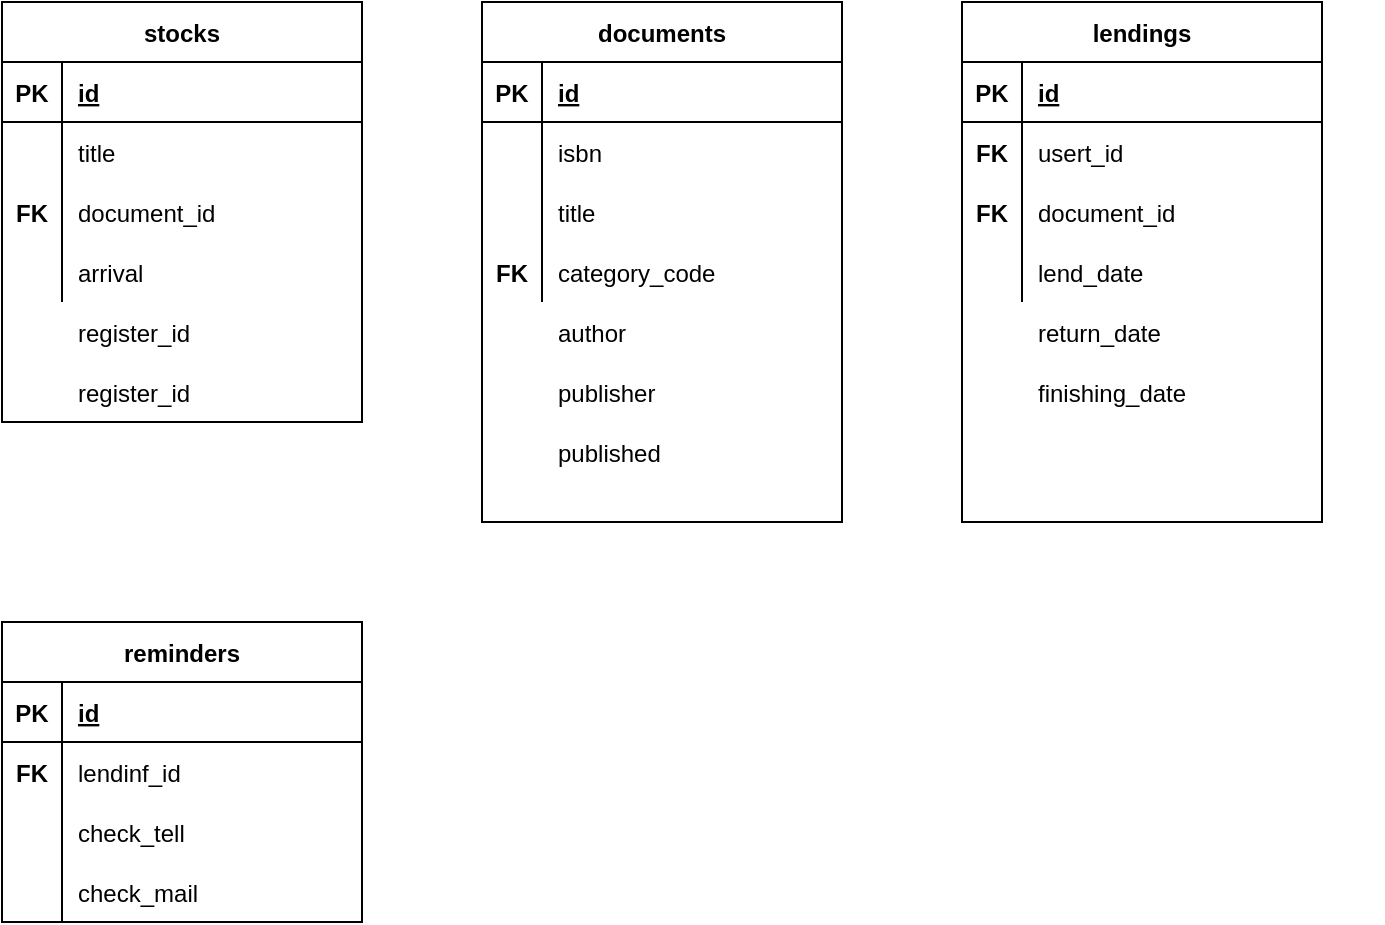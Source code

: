 <mxfile version="16.5.1" type="device"><diagram id="R2lEEEUBdFMjLlhIrx00" name="Page-1"><mxGraphModel dx="868" dy="553" grid="1" gridSize="10" guides="1" tooltips="1" connect="1" arrows="1" fold="1" page="1" pageScale="1" pageWidth="850" pageHeight="1100" math="0" shadow="0" extFonts="Permanent Marker^https://fonts.googleapis.com/css?family=Permanent+Marker"><root><mxCell id="0"/><mxCell id="1" parent="0"/><mxCell id="-zecG1Vx4yt0GmH7Lwkb-1" value="stocks" style="shape=table;startSize=30;container=1;collapsible=1;childLayout=tableLayout;fixedRows=1;rowLines=0;fontStyle=1;align=center;resizeLast=1;" parent="1" vertex="1"><mxGeometry x="30" y="10" width="180" height="210" as="geometry"/></mxCell><mxCell id="-zecG1Vx4yt0GmH7Lwkb-2" value="" style="shape=tableRow;horizontal=0;startSize=0;swimlaneHead=0;swimlaneBody=0;fillColor=none;collapsible=0;dropTarget=0;points=[[0,0.5],[1,0.5]];portConstraint=eastwest;top=0;left=0;right=0;bottom=1;" parent="-zecG1Vx4yt0GmH7Lwkb-1" vertex="1"><mxGeometry y="30" width="180" height="30" as="geometry"/></mxCell><mxCell id="-zecG1Vx4yt0GmH7Lwkb-3" value="PK" style="shape=partialRectangle;connectable=0;fillColor=none;top=0;left=0;bottom=0;right=0;fontStyle=1;overflow=hidden;" parent="-zecG1Vx4yt0GmH7Lwkb-2" vertex="1"><mxGeometry width="30" height="30" as="geometry"><mxRectangle width="30" height="30" as="alternateBounds"/></mxGeometry></mxCell><mxCell id="-zecG1Vx4yt0GmH7Lwkb-4" value="id" style="shape=partialRectangle;connectable=0;fillColor=none;top=0;left=0;bottom=0;right=0;align=left;spacingLeft=6;fontStyle=5;overflow=hidden;" parent="-zecG1Vx4yt0GmH7Lwkb-2" vertex="1"><mxGeometry x="30" width="150" height="30" as="geometry"><mxRectangle width="150" height="30" as="alternateBounds"/></mxGeometry></mxCell><mxCell id="-zecG1Vx4yt0GmH7Lwkb-5" value="" style="shape=tableRow;horizontal=0;startSize=0;swimlaneHead=0;swimlaneBody=0;fillColor=none;collapsible=0;dropTarget=0;points=[[0,0.5],[1,0.5]];portConstraint=eastwest;top=0;left=0;right=0;bottom=0;" parent="-zecG1Vx4yt0GmH7Lwkb-1" vertex="1"><mxGeometry y="60" width="180" height="30" as="geometry"/></mxCell><mxCell id="-zecG1Vx4yt0GmH7Lwkb-6" value="" style="shape=partialRectangle;connectable=0;fillColor=none;top=0;left=0;bottom=0;right=0;editable=1;overflow=hidden;" parent="-zecG1Vx4yt0GmH7Lwkb-5" vertex="1"><mxGeometry width="30" height="30" as="geometry"><mxRectangle width="30" height="30" as="alternateBounds"/></mxGeometry></mxCell><mxCell id="-zecG1Vx4yt0GmH7Lwkb-7" value="title" style="shape=partialRectangle;connectable=0;fillColor=none;top=0;left=0;bottom=0;right=0;align=left;spacingLeft=6;overflow=hidden;" parent="-zecG1Vx4yt0GmH7Lwkb-5" vertex="1"><mxGeometry x="30" width="150" height="30" as="geometry"><mxRectangle width="150" height="30" as="alternateBounds"/></mxGeometry></mxCell><mxCell id="-zecG1Vx4yt0GmH7Lwkb-8" value="" style="shape=tableRow;horizontal=0;startSize=0;swimlaneHead=0;swimlaneBody=0;fillColor=none;collapsible=0;dropTarget=0;points=[[0,0.5],[1,0.5]];portConstraint=eastwest;top=0;left=0;right=0;bottom=0;" parent="-zecG1Vx4yt0GmH7Lwkb-1" vertex="1"><mxGeometry y="90" width="180" height="30" as="geometry"/></mxCell><mxCell id="-zecG1Vx4yt0GmH7Lwkb-9" value="" style="shape=partialRectangle;connectable=0;fillColor=none;top=0;left=0;bottom=0;right=0;editable=1;overflow=hidden;" parent="-zecG1Vx4yt0GmH7Lwkb-8" vertex="1"><mxGeometry width="30" height="30" as="geometry"><mxRectangle width="30" height="30" as="alternateBounds"/></mxGeometry></mxCell><mxCell id="-zecG1Vx4yt0GmH7Lwkb-10" value="document_id" style="shape=partialRectangle;connectable=0;fillColor=none;top=0;left=0;bottom=0;right=0;align=left;spacingLeft=6;overflow=hidden;" parent="-zecG1Vx4yt0GmH7Lwkb-8" vertex="1"><mxGeometry x="30" width="150" height="30" as="geometry"><mxRectangle width="150" height="30" as="alternateBounds"/></mxGeometry></mxCell><mxCell id="-zecG1Vx4yt0GmH7Lwkb-11" value="" style="shape=tableRow;horizontal=0;startSize=0;swimlaneHead=0;swimlaneBody=0;fillColor=none;collapsible=0;dropTarget=0;points=[[0,0.5],[1,0.5]];portConstraint=eastwest;top=0;left=0;right=0;bottom=0;" parent="-zecG1Vx4yt0GmH7Lwkb-1" vertex="1"><mxGeometry y="120" width="180" height="30" as="geometry"/></mxCell><mxCell id="-zecG1Vx4yt0GmH7Lwkb-12" value="" style="shape=partialRectangle;connectable=0;fillColor=none;top=0;left=0;bottom=0;right=0;editable=1;overflow=hidden;" parent="-zecG1Vx4yt0GmH7Lwkb-11" vertex="1"><mxGeometry width="30" height="30" as="geometry"><mxRectangle width="30" height="30" as="alternateBounds"/></mxGeometry></mxCell><mxCell id="-zecG1Vx4yt0GmH7Lwkb-13" value="arrival" style="shape=partialRectangle;connectable=0;fillColor=none;top=0;left=0;bottom=0;right=0;align=left;spacingLeft=6;overflow=hidden;" parent="-zecG1Vx4yt0GmH7Lwkb-11" vertex="1"><mxGeometry x="30" width="150" height="30" as="geometry"><mxRectangle width="150" height="30" as="alternateBounds"/></mxGeometry></mxCell><mxCell id="-zecG1Vx4yt0GmH7Lwkb-14" value="register_id" style="shape=partialRectangle;connectable=0;fillColor=none;top=0;left=0;bottom=0;right=0;align=left;spacingLeft=6;overflow=hidden;" parent="1" vertex="1"><mxGeometry x="60" y="160" width="150" height="30" as="geometry"><mxRectangle width="150" height="30" as="alternateBounds"/></mxGeometry></mxCell><mxCell id="-zecG1Vx4yt0GmH7Lwkb-15" value="register_id" style="shape=partialRectangle;connectable=0;fillColor=none;top=0;left=0;bottom=0;right=0;align=left;spacingLeft=6;overflow=hidden;" parent="1" vertex="1"><mxGeometry x="60" y="190" width="150" height="30" as="geometry"><mxRectangle width="150" height="30" as="alternateBounds"/></mxGeometry></mxCell><mxCell id="-zecG1Vx4yt0GmH7Lwkb-16" value="documents" style="shape=table;startSize=30;container=1;collapsible=1;childLayout=tableLayout;fixedRows=1;rowLines=0;fontStyle=1;align=center;resizeLast=1;" parent="1" vertex="1"><mxGeometry x="270" y="10" width="180" height="260" as="geometry"/></mxCell><mxCell id="-zecG1Vx4yt0GmH7Lwkb-17" value="" style="shape=tableRow;horizontal=0;startSize=0;swimlaneHead=0;swimlaneBody=0;fillColor=none;collapsible=0;dropTarget=0;points=[[0,0.5],[1,0.5]];portConstraint=eastwest;top=0;left=0;right=0;bottom=1;" parent="-zecG1Vx4yt0GmH7Lwkb-16" vertex="1"><mxGeometry y="30" width="180" height="30" as="geometry"/></mxCell><mxCell id="-zecG1Vx4yt0GmH7Lwkb-18" value="PK" style="shape=partialRectangle;connectable=0;fillColor=none;top=0;left=0;bottom=0;right=0;fontStyle=1;overflow=hidden;" parent="-zecG1Vx4yt0GmH7Lwkb-17" vertex="1"><mxGeometry width="30" height="30" as="geometry"><mxRectangle width="30" height="30" as="alternateBounds"/></mxGeometry></mxCell><mxCell id="-zecG1Vx4yt0GmH7Lwkb-19" value="id" style="shape=partialRectangle;connectable=0;fillColor=none;top=0;left=0;bottom=0;right=0;align=left;spacingLeft=6;fontStyle=5;overflow=hidden;" parent="-zecG1Vx4yt0GmH7Lwkb-17" vertex="1"><mxGeometry x="30" width="150" height="30" as="geometry"><mxRectangle width="150" height="30" as="alternateBounds"/></mxGeometry></mxCell><mxCell id="-zecG1Vx4yt0GmH7Lwkb-20" value="" style="shape=tableRow;horizontal=0;startSize=0;swimlaneHead=0;swimlaneBody=0;fillColor=none;collapsible=0;dropTarget=0;points=[[0,0.5],[1,0.5]];portConstraint=eastwest;top=0;left=0;right=0;bottom=0;" parent="-zecG1Vx4yt0GmH7Lwkb-16" vertex="1"><mxGeometry y="60" width="180" height="30" as="geometry"/></mxCell><mxCell id="-zecG1Vx4yt0GmH7Lwkb-21" value="" style="shape=partialRectangle;connectable=0;fillColor=none;top=0;left=0;bottom=0;right=0;editable=1;overflow=hidden;" parent="-zecG1Vx4yt0GmH7Lwkb-20" vertex="1"><mxGeometry width="30" height="30" as="geometry"><mxRectangle width="30" height="30" as="alternateBounds"/></mxGeometry></mxCell><mxCell id="-zecG1Vx4yt0GmH7Lwkb-22" value="isbn" style="shape=partialRectangle;connectable=0;fillColor=none;top=0;left=0;bottom=0;right=0;align=left;spacingLeft=6;overflow=hidden;" parent="-zecG1Vx4yt0GmH7Lwkb-20" vertex="1"><mxGeometry x="30" width="150" height="30" as="geometry"><mxRectangle width="150" height="30" as="alternateBounds"/></mxGeometry></mxCell><mxCell id="-zecG1Vx4yt0GmH7Lwkb-23" value="" style="shape=tableRow;horizontal=0;startSize=0;swimlaneHead=0;swimlaneBody=0;fillColor=none;collapsible=0;dropTarget=0;points=[[0,0.5],[1,0.5]];portConstraint=eastwest;top=0;left=0;right=0;bottom=0;" parent="-zecG1Vx4yt0GmH7Lwkb-16" vertex="1"><mxGeometry y="90" width="180" height="30" as="geometry"/></mxCell><mxCell id="-zecG1Vx4yt0GmH7Lwkb-24" value="" style="shape=partialRectangle;connectable=0;fillColor=none;top=0;left=0;bottom=0;right=0;editable=1;overflow=hidden;" parent="-zecG1Vx4yt0GmH7Lwkb-23" vertex="1"><mxGeometry width="30" height="30" as="geometry"><mxRectangle width="30" height="30" as="alternateBounds"/></mxGeometry></mxCell><mxCell id="-zecG1Vx4yt0GmH7Lwkb-25" value="title" style="shape=partialRectangle;connectable=0;fillColor=none;top=0;left=0;bottom=0;right=0;align=left;spacingLeft=6;overflow=hidden;" parent="-zecG1Vx4yt0GmH7Lwkb-23" vertex="1"><mxGeometry x="30" width="150" height="30" as="geometry"><mxRectangle width="150" height="30" as="alternateBounds"/></mxGeometry></mxCell><mxCell id="-zecG1Vx4yt0GmH7Lwkb-26" value="" style="shape=tableRow;horizontal=0;startSize=0;swimlaneHead=0;swimlaneBody=0;fillColor=none;collapsible=0;dropTarget=0;points=[[0,0.5],[1,0.5]];portConstraint=eastwest;top=0;left=0;right=0;bottom=0;" parent="-zecG1Vx4yt0GmH7Lwkb-16" vertex="1"><mxGeometry y="120" width="180" height="30" as="geometry"/></mxCell><mxCell id="-zecG1Vx4yt0GmH7Lwkb-27" value="" style="shape=partialRectangle;connectable=0;fillColor=none;top=0;left=0;bottom=0;right=0;editable=1;overflow=hidden;" parent="-zecG1Vx4yt0GmH7Lwkb-26" vertex="1"><mxGeometry width="30" height="30" as="geometry"><mxRectangle width="30" height="30" as="alternateBounds"/></mxGeometry></mxCell><mxCell id="-zecG1Vx4yt0GmH7Lwkb-28" value="category_code" style="shape=partialRectangle;connectable=0;fillColor=none;top=0;left=0;bottom=0;right=0;align=left;spacingLeft=6;overflow=hidden;" parent="-zecG1Vx4yt0GmH7Lwkb-26" vertex="1"><mxGeometry x="30" width="150" height="30" as="geometry"><mxRectangle width="150" height="30" as="alternateBounds"/></mxGeometry></mxCell><mxCell id="-zecG1Vx4yt0GmH7Lwkb-29" value="author" style="shape=partialRectangle;connectable=0;fillColor=none;top=0;left=0;bottom=0;right=0;align=left;spacingLeft=6;overflow=hidden;" parent="1" vertex="1"><mxGeometry x="300" y="160" width="150" height="30" as="geometry"><mxRectangle width="150" height="30" as="alternateBounds"/></mxGeometry></mxCell><mxCell id="-zecG1Vx4yt0GmH7Lwkb-30" value="publisher" style="shape=partialRectangle;connectable=0;fillColor=none;top=0;left=0;bottom=0;right=0;align=left;spacingLeft=6;overflow=hidden;" parent="1" vertex="1"><mxGeometry x="300" y="190" width="150" height="30" as="geometry"><mxRectangle width="150" height="30" as="alternateBounds"/></mxGeometry></mxCell><mxCell id="-zecG1Vx4yt0GmH7Lwkb-31" value="published" style="shape=partialRectangle;connectable=0;fillColor=none;top=0;left=0;bottom=0;right=0;align=left;spacingLeft=6;overflow=hidden;" parent="1" vertex="1"><mxGeometry x="300" y="220" width="150" height="30" as="geometry"><mxRectangle width="150" height="30" as="alternateBounds"/></mxGeometry></mxCell><mxCell id="-zecG1Vx4yt0GmH7Lwkb-32" value="lendings" style="shape=table;startSize=30;container=1;collapsible=1;childLayout=tableLayout;fixedRows=1;rowLines=0;fontStyle=1;align=center;resizeLast=1;" parent="1" vertex="1"><mxGeometry x="510" y="10" width="180" height="260" as="geometry"/></mxCell><mxCell id="-zecG1Vx4yt0GmH7Lwkb-33" value="" style="shape=tableRow;horizontal=0;startSize=0;swimlaneHead=0;swimlaneBody=0;fillColor=none;collapsible=0;dropTarget=0;points=[[0,0.5],[1,0.5]];portConstraint=eastwest;top=0;left=0;right=0;bottom=1;" parent="-zecG1Vx4yt0GmH7Lwkb-32" vertex="1"><mxGeometry y="30" width="180" height="30" as="geometry"/></mxCell><mxCell id="-zecG1Vx4yt0GmH7Lwkb-34" value="PK" style="shape=partialRectangle;connectable=0;fillColor=none;top=0;left=0;bottom=0;right=0;fontStyle=1;overflow=hidden;" parent="-zecG1Vx4yt0GmH7Lwkb-33" vertex="1"><mxGeometry width="30" height="30" as="geometry"><mxRectangle width="30" height="30" as="alternateBounds"/></mxGeometry></mxCell><mxCell id="-zecG1Vx4yt0GmH7Lwkb-35" value="id" style="shape=partialRectangle;connectable=0;fillColor=none;top=0;left=0;bottom=0;right=0;align=left;spacingLeft=6;fontStyle=5;overflow=hidden;" parent="-zecG1Vx4yt0GmH7Lwkb-33" vertex="1"><mxGeometry x="30" width="150" height="30" as="geometry"><mxRectangle width="150" height="30" as="alternateBounds"/></mxGeometry></mxCell><mxCell id="-zecG1Vx4yt0GmH7Lwkb-36" value="" style="shape=tableRow;horizontal=0;startSize=0;swimlaneHead=0;swimlaneBody=0;fillColor=none;collapsible=0;dropTarget=0;points=[[0,0.5],[1,0.5]];portConstraint=eastwest;top=0;left=0;right=0;bottom=0;" parent="-zecG1Vx4yt0GmH7Lwkb-32" vertex="1"><mxGeometry y="60" width="180" height="30" as="geometry"/></mxCell><mxCell id="-zecG1Vx4yt0GmH7Lwkb-37" value="" style="shape=partialRectangle;connectable=0;fillColor=none;top=0;left=0;bottom=0;right=0;editable=1;overflow=hidden;" parent="-zecG1Vx4yt0GmH7Lwkb-36" vertex="1"><mxGeometry width="30" height="30" as="geometry"><mxRectangle width="30" height="30" as="alternateBounds"/></mxGeometry></mxCell><mxCell id="-zecG1Vx4yt0GmH7Lwkb-38" value="usert_id" style="shape=partialRectangle;connectable=0;fillColor=none;top=0;left=0;bottom=0;right=0;align=left;spacingLeft=6;overflow=hidden;" parent="-zecG1Vx4yt0GmH7Lwkb-36" vertex="1"><mxGeometry x="30" width="150" height="30" as="geometry"><mxRectangle width="150" height="30" as="alternateBounds"/></mxGeometry></mxCell><mxCell id="-zecG1Vx4yt0GmH7Lwkb-39" value="" style="shape=tableRow;horizontal=0;startSize=0;swimlaneHead=0;swimlaneBody=0;fillColor=none;collapsible=0;dropTarget=0;points=[[0,0.5],[1,0.5]];portConstraint=eastwest;top=0;left=0;right=0;bottom=0;" parent="-zecG1Vx4yt0GmH7Lwkb-32" vertex="1"><mxGeometry y="90" width="180" height="30" as="geometry"/></mxCell><mxCell id="-zecG1Vx4yt0GmH7Lwkb-40" value="" style="shape=partialRectangle;connectable=0;fillColor=none;top=0;left=0;bottom=0;right=0;editable=1;overflow=hidden;" parent="-zecG1Vx4yt0GmH7Lwkb-39" vertex="1"><mxGeometry width="30" height="30" as="geometry"><mxRectangle width="30" height="30" as="alternateBounds"/></mxGeometry></mxCell><mxCell id="-zecG1Vx4yt0GmH7Lwkb-41" value="document_id" style="shape=partialRectangle;connectable=0;fillColor=none;top=0;left=0;bottom=0;right=0;align=left;spacingLeft=6;overflow=hidden;" parent="-zecG1Vx4yt0GmH7Lwkb-39" vertex="1"><mxGeometry x="30" width="150" height="30" as="geometry"><mxRectangle width="150" height="30" as="alternateBounds"/></mxGeometry></mxCell><mxCell id="-zecG1Vx4yt0GmH7Lwkb-42" value="" style="shape=tableRow;horizontal=0;startSize=0;swimlaneHead=0;swimlaneBody=0;fillColor=none;collapsible=0;dropTarget=0;points=[[0,0.5],[1,0.5]];portConstraint=eastwest;top=0;left=0;right=0;bottom=0;" parent="-zecG1Vx4yt0GmH7Lwkb-32" vertex="1"><mxGeometry y="120" width="180" height="30" as="geometry"/></mxCell><mxCell id="-zecG1Vx4yt0GmH7Lwkb-43" value="" style="shape=partialRectangle;connectable=0;fillColor=none;top=0;left=0;bottom=0;right=0;editable=1;overflow=hidden;" parent="-zecG1Vx4yt0GmH7Lwkb-42" vertex="1"><mxGeometry width="30" height="30" as="geometry"><mxRectangle width="30" height="30" as="alternateBounds"/></mxGeometry></mxCell><mxCell id="-zecG1Vx4yt0GmH7Lwkb-44" value="lend_date" style="shape=partialRectangle;connectable=0;fillColor=none;top=0;left=0;bottom=0;right=0;align=left;spacingLeft=6;overflow=hidden;" parent="-zecG1Vx4yt0GmH7Lwkb-42" vertex="1"><mxGeometry x="30" width="150" height="30" as="geometry"><mxRectangle width="150" height="30" as="alternateBounds"/></mxGeometry></mxCell><mxCell id="-zecG1Vx4yt0GmH7Lwkb-58" value="" style="shape=tableRow;horizontal=0;startSize=0;swimlaneHead=0;swimlaneBody=0;fillColor=none;collapsible=0;dropTarget=0;points=[[0,0.5],[1,0.5]];portConstraint=eastwest;top=0;left=0;right=0;bottom=0;" parent="1" vertex="1"><mxGeometry x="540" y="160" width="180" height="30" as="geometry"/></mxCell><mxCell id="-zecG1Vx4yt0GmH7Lwkb-59" value="" style="shape=partialRectangle;connectable=0;fillColor=none;top=0;left=0;bottom=0;right=0;editable=1;overflow=hidden;" parent="-zecG1Vx4yt0GmH7Lwkb-58" vertex="1"><mxGeometry width="30" height="30" as="geometry"><mxRectangle width="30" height="30" as="alternateBounds"/></mxGeometry></mxCell><mxCell id="-zecG1Vx4yt0GmH7Lwkb-60" value="return_date" style="shape=partialRectangle;connectable=0;fillColor=none;top=0;left=0;bottom=0;right=0;align=left;spacingLeft=6;overflow=hidden;" parent="-zecG1Vx4yt0GmH7Lwkb-58" vertex="1"><mxGeometry width="150" height="30" as="geometry"><mxRectangle width="150" height="30" as="alternateBounds"/></mxGeometry></mxCell><mxCell id="-zecG1Vx4yt0GmH7Lwkb-61" value="finishing_date" style="shape=partialRectangle;connectable=0;fillColor=none;top=0;left=0;bottom=0;right=0;align=left;spacingLeft=6;overflow=hidden;" parent="1" vertex="1"><mxGeometry x="540" y="190" width="150" height="30" as="geometry"><mxRectangle width="150" height="30" as="alternateBounds"/></mxGeometry></mxCell><mxCell id="4mbO8v82GWdH4VabF6FR-1" value="reminders" style="shape=table;startSize=30;container=1;collapsible=1;childLayout=tableLayout;fixedRows=1;rowLines=0;fontStyle=1;align=center;resizeLast=1;" parent="1" vertex="1"><mxGeometry x="30" y="320" width="180" height="150" as="geometry"/></mxCell><mxCell id="4mbO8v82GWdH4VabF6FR-2" value="" style="shape=tableRow;horizontal=0;startSize=0;swimlaneHead=0;swimlaneBody=0;fillColor=none;collapsible=0;dropTarget=0;points=[[0,0.5],[1,0.5]];portConstraint=eastwest;top=0;left=0;right=0;bottom=1;" parent="4mbO8v82GWdH4VabF6FR-1" vertex="1"><mxGeometry y="30" width="180" height="30" as="geometry"/></mxCell><mxCell id="4mbO8v82GWdH4VabF6FR-3" value="PK" style="shape=partialRectangle;connectable=0;fillColor=none;top=0;left=0;bottom=0;right=0;fontStyle=1;overflow=hidden;" parent="4mbO8v82GWdH4VabF6FR-2" vertex="1"><mxGeometry width="30" height="30" as="geometry"><mxRectangle width="30" height="30" as="alternateBounds"/></mxGeometry></mxCell><mxCell id="4mbO8v82GWdH4VabF6FR-4" value="id" style="shape=partialRectangle;connectable=0;fillColor=none;top=0;left=0;bottom=0;right=0;align=left;spacingLeft=6;fontStyle=5;overflow=hidden;" parent="4mbO8v82GWdH4VabF6FR-2" vertex="1"><mxGeometry x="30" width="150" height="30" as="geometry"><mxRectangle width="150" height="30" as="alternateBounds"/></mxGeometry></mxCell><mxCell id="4mbO8v82GWdH4VabF6FR-5" value="" style="shape=tableRow;horizontal=0;startSize=0;swimlaneHead=0;swimlaneBody=0;fillColor=none;collapsible=0;dropTarget=0;points=[[0,0.5],[1,0.5]];portConstraint=eastwest;top=0;left=0;right=0;bottom=0;" parent="4mbO8v82GWdH4VabF6FR-1" vertex="1"><mxGeometry y="60" width="180" height="30" as="geometry"/></mxCell><mxCell id="4mbO8v82GWdH4VabF6FR-6" value="" style="shape=partialRectangle;connectable=0;fillColor=none;top=0;left=0;bottom=0;right=0;editable=1;overflow=hidden;" parent="4mbO8v82GWdH4VabF6FR-5" vertex="1"><mxGeometry width="30" height="30" as="geometry"><mxRectangle width="30" height="30" as="alternateBounds"/></mxGeometry></mxCell><mxCell id="4mbO8v82GWdH4VabF6FR-7" value="lendinf_id" style="shape=partialRectangle;connectable=0;fillColor=none;top=0;left=0;bottom=0;right=0;align=left;spacingLeft=6;overflow=hidden;" parent="4mbO8v82GWdH4VabF6FR-5" vertex="1"><mxGeometry x="30" width="150" height="30" as="geometry"><mxRectangle width="150" height="30" as="alternateBounds"/></mxGeometry></mxCell><mxCell id="4mbO8v82GWdH4VabF6FR-8" value="" style="shape=tableRow;horizontal=0;startSize=0;swimlaneHead=0;swimlaneBody=0;fillColor=none;collapsible=0;dropTarget=0;points=[[0,0.5],[1,0.5]];portConstraint=eastwest;top=0;left=0;right=0;bottom=0;" parent="4mbO8v82GWdH4VabF6FR-1" vertex="1"><mxGeometry y="90" width="180" height="30" as="geometry"/></mxCell><mxCell id="4mbO8v82GWdH4VabF6FR-9" value="" style="shape=partialRectangle;connectable=0;fillColor=none;top=0;left=0;bottom=0;right=0;editable=1;overflow=hidden;" parent="4mbO8v82GWdH4VabF6FR-8" vertex="1"><mxGeometry width="30" height="30" as="geometry"><mxRectangle width="30" height="30" as="alternateBounds"/></mxGeometry></mxCell><mxCell id="4mbO8v82GWdH4VabF6FR-10" value="check_tell" style="shape=partialRectangle;connectable=0;fillColor=none;top=0;left=0;bottom=0;right=0;align=left;spacingLeft=6;overflow=hidden;" parent="4mbO8v82GWdH4VabF6FR-8" vertex="1"><mxGeometry x="30" width="150" height="30" as="geometry"><mxRectangle width="150" height="30" as="alternateBounds"/></mxGeometry></mxCell><mxCell id="4mbO8v82GWdH4VabF6FR-11" value="" style="shape=tableRow;horizontal=0;startSize=0;swimlaneHead=0;swimlaneBody=0;fillColor=none;collapsible=0;dropTarget=0;points=[[0,0.5],[1,0.5]];portConstraint=eastwest;top=0;left=0;right=0;bottom=0;" parent="4mbO8v82GWdH4VabF6FR-1" vertex="1"><mxGeometry y="120" width="180" height="30" as="geometry"/></mxCell><mxCell id="4mbO8v82GWdH4VabF6FR-12" value="" style="shape=partialRectangle;connectable=0;fillColor=none;top=0;left=0;bottom=0;right=0;editable=1;overflow=hidden;" parent="4mbO8v82GWdH4VabF6FR-11" vertex="1"><mxGeometry width="30" height="30" as="geometry"><mxRectangle width="30" height="30" as="alternateBounds"/></mxGeometry></mxCell><mxCell id="4mbO8v82GWdH4VabF6FR-13" value="check_mail" style="shape=partialRectangle;connectable=0;fillColor=none;top=0;left=0;bottom=0;right=0;align=left;spacingLeft=6;overflow=hidden;" parent="4mbO8v82GWdH4VabF6FR-11" vertex="1"><mxGeometry x="30" width="150" height="30" as="geometry"><mxRectangle width="150" height="30" as="alternateBounds"/></mxGeometry></mxCell><mxCell id="_L2Esk31mqRArF9jMdrA-18" value="FK" style="shape=partialRectangle;connectable=0;fillColor=none;top=0;left=0;bottom=0;right=0;fontStyle=1;overflow=hidden;" vertex="1" parent="1"><mxGeometry x="30" y="100" width="30" height="30" as="geometry"><mxRectangle width="30" height="30" as="alternateBounds"/></mxGeometry></mxCell><mxCell id="_L2Esk31mqRArF9jMdrA-19" value="FK" style="shape=partialRectangle;connectable=0;fillColor=none;top=0;left=0;bottom=0;right=0;fontStyle=1;overflow=hidden;" vertex="1" parent="1"><mxGeometry x="270" y="130" width="30" height="30" as="geometry"><mxRectangle width="30" height="30" as="alternateBounds"/></mxGeometry></mxCell><mxCell id="_L2Esk31mqRArF9jMdrA-20" value="FK" style="shape=partialRectangle;connectable=0;fillColor=none;top=0;left=0;bottom=0;right=0;fontStyle=1;overflow=hidden;" vertex="1" parent="1"><mxGeometry x="510" y="70" width="30" height="30" as="geometry"><mxRectangle width="30" height="30" as="alternateBounds"/></mxGeometry></mxCell><mxCell id="_L2Esk31mqRArF9jMdrA-21" value="FK" style="shape=partialRectangle;connectable=0;fillColor=none;top=0;left=0;bottom=0;right=0;fontStyle=1;overflow=hidden;" vertex="1" parent="1"><mxGeometry x="510" y="100" width="30" height="30" as="geometry"><mxRectangle width="30" height="30" as="alternateBounds"/></mxGeometry></mxCell><mxCell id="_L2Esk31mqRArF9jMdrA-22" value="FK" style="shape=partialRectangle;connectable=0;fillColor=none;top=0;left=0;bottom=0;right=0;fontStyle=1;overflow=hidden;" vertex="1" parent="1"><mxGeometry x="30" y="380" width="30" height="30" as="geometry"><mxRectangle width="30" height="30" as="alternateBounds"/></mxGeometry></mxCell></root></mxGraphModel></diagram></mxfile>